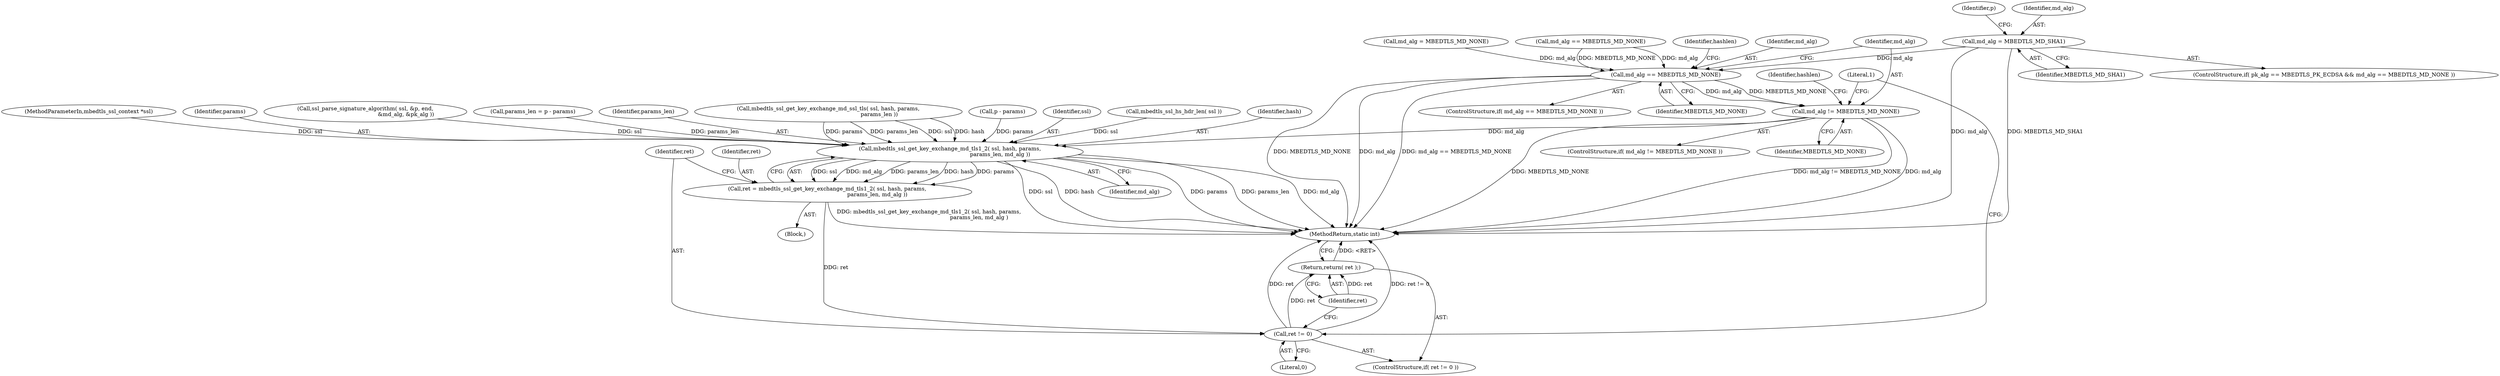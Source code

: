 digraph "0_mbedtls_027f84c69f4ef30c0693832a6c396ef19e563ca1@API" {
"1000554" [label="(Call,md_alg = MBEDTLS_MD_SHA1)"];
"1000616" [label="(Call,md_alg == MBEDTLS_MD_NONE)"];
"1000638" [label="(Call,md_alg != MBEDTLS_MD_NONE)"];
"1000647" [label="(Call,mbedtls_ssl_get_key_exchange_md_tls1_2( ssl, hash, params,\n                                                          params_len, md_alg ))"];
"1000645" [label="(Call,ret = mbedtls_ssl_get_key_exchange_md_tls1_2( ssl, hash, params,\n                                                          params_len, md_alg ))"];
"1000654" [label="(Call,ret != 0)"];
"1000657" [label="(Return,return( ret );)"];
"1000637" [label="(ControlStructure,if( md_alg != MBEDTLS_MD_NONE ))"];
"1000616" [label="(Call,md_alg == MBEDTLS_MD_NONE)"];
"1000647" [label="(Call,mbedtls_ssl_get_key_exchange_md_tls1_2( ssl, hash, params,\n                                                          params_len, md_alg ))"];
"1000650" [label="(Identifier,params)"];
"1000615" [label="(ControlStructure,if( md_alg == MBEDTLS_MD_NONE ))"];
"1000499" [label="(Call,ssl_parse_signature_algorithm( ssl, &p, end,\n                                               &md_alg, &pk_alg ))"];
"1000638" [label="(Call,md_alg != MBEDTLS_MD_NONE)"];
"1000618" [label="(Identifier,MBEDTLS_MD_NONE)"];
"1000617" [label="(Identifier,md_alg)"];
"1000556" [label="(Identifier,MBEDTLS_MD_SHA1)"];
"1000485" [label="(Call,params_len = p - params)"];
"1000657" [label="(Return,return( ret );)"];
"1000651" [label="(Identifier,params_len)"];
"1000656" [label="(Literal,0)"];
"1000551" [label="(Call,md_alg == MBEDTLS_MD_NONE)"];
"1000625" [label="(Call,mbedtls_ssl_get_key_exchange_md_ssl_tls( ssl, hash, params,\n                                                           params_len ))"];
"1000655" [label="(Identifier,ret)"];
"1000658" [label="(Identifier,ret)"];
"1000654" [label="(Call,ret != 0)"];
"1000546" [label="(ControlStructure,if( pk_alg == MBEDTLS_PK_ECDSA && md_alg == MBEDTLS_MD_NONE ))"];
"1000641" [label="(Block,)"];
"1000646" [label="(Identifier,ret)"];
"1000566" [label="(Identifier,p)"];
"1000555" [label="(Identifier,md_alg)"];
"1000760" [label="(MethodReturn,static int)"];
"1000487" [label="(Call,p - params)"];
"1000643" [label="(Identifier,hashlen)"];
"1000648" [label="(Identifier,ssl)"];
"1000621" [label="(Identifier,hashlen)"];
"1000639" [label="(Identifier,md_alg)"];
"1000482" [label="(Call,mbedtls_ssl_hs_hdr_len( ssl ))"];
"1000640" [label="(Identifier,MBEDTLS_MD_NONE)"];
"1000645" [label="(Call,ret = mbedtls_ssl_get_key_exchange_md_tls1_2( ssl, hash, params,\n                                                          params_len, md_alg ))"];
"1000554" [label="(Call,md_alg = MBEDTLS_MD_SHA1)"];
"1000649" [label="(Identifier,hash)"];
"1000468" [label="(Call,md_alg = MBEDTLS_MD_NONE)"];
"1000662" [label="(Literal,1)"];
"1000653" [label="(ControlStructure,if( ret != 0 ))"];
"1000111" [label="(MethodParameterIn,mbedtls_ssl_context *ssl)"];
"1000652" [label="(Identifier,md_alg)"];
"1000554" -> "1000546"  [label="AST: "];
"1000554" -> "1000556"  [label="CFG: "];
"1000555" -> "1000554"  [label="AST: "];
"1000556" -> "1000554"  [label="AST: "];
"1000566" -> "1000554"  [label="CFG: "];
"1000554" -> "1000760"  [label="DDG: md_alg"];
"1000554" -> "1000760"  [label="DDG: MBEDTLS_MD_SHA1"];
"1000554" -> "1000616"  [label="DDG: md_alg"];
"1000616" -> "1000615"  [label="AST: "];
"1000616" -> "1000618"  [label="CFG: "];
"1000617" -> "1000616"  [label="AST: "];
"1000618" -> "1000616"  [label="AST: "];
"1000621" -> "1000616"  [label="CFG: "];
"1000639" -> "1000616"  [label="CFG: "];
"1000616" -> "1000760"  [label="DDG: MBEDTLS_MD_NONE"];
"1000616" -> "1000760"  [label="DDG: md_alg"];
"1000616" -> "1000760"  [label="DDG: md_alg == MBEDTLS_MD_NONE"];
"1000468" -> "1000616"  [label="DDG: md_alg"];
"1000551" -> "1000616"  [label="DDG: md_alg"];
"1000551" -> "1000616"  [label="DDG: MBEDTLS_MD_NONE"];
"1000616" -> "1000638"  [label="DDG: md_alg"];
"1000616" -> "1000638"  [label="DDG: MBEDTLS_MD_NONE"];
"1000638" -> "1000637"  [label="AST: "];
"1000638" -> "1000640"  [label="CFG: "];
"1000639" -> "1000638"  [label="AST: "];
"1000640" -> "1000638"  [label="AST: "];
"1000643" -> "1000638"  [label="CFG: "];
"1000662" -> "1000638"  [label="CFG: "];
"1000638" -> "1000760"  [label="DDG: md_alg != MBEDTLS_MD_NONE"];
"1000638" -> "1000760"  [label="DDG: md_alg"];
"1000638" -> "1000760"  [label="DDG: MBEDTLS_MD_NONE"];
"1000638" -> "1000647"  [label="DDG: md_alg"];
"1000647" -> "1000645"  [label="AST: "];
"1000647" -> "1000652"  [label="CFG: "];
"1000648" -> "1000647"  [label="AST: "];
"1000649" -> "1000647"  [label="AST: "];
"1000650" -> "1000647"  [label="AST: "];
"1000651" -> "1000647"  [label="AST: "];
"1000652" -> "1000647"  [label="AST: "];
"1000645" -> "1000647"  [label="CFG: "];
"1000647" -> "1000760"  [label="DDG: params"];
"1000647" -> "1000760"  [label="DDG: params_len"];
"1000647" -> "1000760"  [label="DDG: md_alg"];
"1000647" -> "1000760"  [label="DDG: ssl"];
"1000647" -> "1000760"  [label="DDG: hash"];
"1000647" -> "1000645"  [label="DDG: ssl"];
"1000647" -> "1000645"  [label="DDG: md_alg"];
"1000647" -> "1000645"  [label="DDG: params_len"];
"1000647" -> "1000645"  [label="DDG: hash"];
"1000647" -> "1000645"  [label="DDG: params"];
"1000625" -> "1000647"  [label="DDG: ssl"];
"1000625" -> "1000647"  [label="DDG: hash"];
"1000625" -> "1000647"  [label="DDG: params"];
"1000625" -> "1000647"  [label="DDG: params_len"];
"1000482" -> "1000647"  [label="DDG: ssl"];
"1000499" -> "1000647"  [label="DDG: ssl"];
"1000111" -> "1000647"  [label="DDG: ssl"];
"1000487" -> "1000647"  [label="DDG: params"];
"1000485" -> "1000647"  [label="DDG: params_len"];
"1000645" -> "1000641"  [label="AST: "];
"1000646" -> "1000645"  [label="AST: "];
"1000655" -> "1000645"  [label="CFG: "];
"1000645" -> "1000760"  [label="DDG: mbedtls_ssl_get_key_exchange_md_tls1_2( ssl, hash, params,\n                                                          params_len, md_alg )"];
"1000645" -> "1000654"  [label="DDG: ret"];
"1000654" -> "1000653"  [label="AST: "];
"1000654" -> "1000656"  [label="CFG: "];
"1000655" -> "1000654"  [label="AST: "];
"1000656" -> "1000654"  [label="AST: "];
"1000658" -> "1000654"  [label="CFG: "];
"1000662" -> "1000654"  [label="CFG: "];
"1000654" -> "1000760"  [label="DDG: ret"];
"1000654" -> "1000760"  [label="DDG: ret != 0"];
"1000654" -> "1000657"  [label="DDG: ret"];
"1000657" -> "1000653"  [label="AST: "];
"1000657" -> "1000658"  [label="CFG: "];
"1000658" -> "1000657"  [label="AST: "];
"1000760" -> "1000657"  [label="CFG: "];
"1000657" -> "1000760"  [label="DDG: <RET>"];
"1000658" -> "1000657"  [label="DDG: ret"];
}
